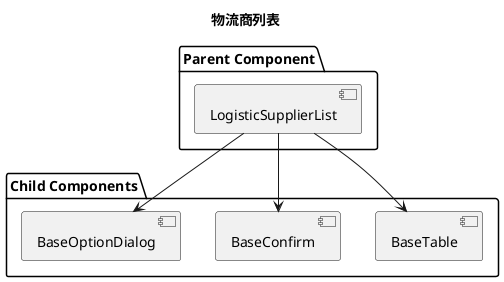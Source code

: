 @startuml
title 物流商列表

package "Parent Component" {
  [LogisticSupplierList]
}

package "Child Components" {
  [BaseTable]
  [BaseConfirm]
  [BaseOptionDialog]
}


[LogisticSupplierList]                     -->       [BaseTable]
[LogisticSupplierList]                     -->       [BaseConfirm]
[LogisticSupplierList]                     -->       [BaseOptionDialog]

@enduml

@startuml
title 海外仓列表

package "Parent Component" {
  [overseaLocationList]
}

package "Child Components" {
  [BaseTable]
  [BaseOptionDialog]
}


[overseaLocationList]                     -->       [BaseTable]
[overseaLocationList]                     -->       [BaseOptionDialog]

note right 
  warehouseAreaList,platformList,labelList与海外仓列表类似
end note

@enduml

title 仓库列表

package "Parent Component" {
  [warehouseList]
}

package "Child Components" {
  [BaseForm]
  [BaseTable]
  [BaseOptionDialog]
}


[overseaLocationList]                     -->       [BaseForm]
[overseaLocationList]                     -->       [BaseTable]
[overseaLocationList]                     -->       [BaseOptionDialog]

note right 
  warehouseAreaList,warehouseList,platformList,labelList与海外仓列表类似
end note

@enduml


@startuml
title 店铺列表

package "Parent Component" {
  [shopList]
}

package "Child Components" {
  [Error]
  [BaseTable]
  [BaseOptionDialog]
}

package "Descendant Components" {
  [BaseTable]
}

[shopList]                     -->       [Error]
[shopList]                     -->       [BaseTable]
[shopList]                     -->       [BaseOptionDialog]

note right
  skuList与shopList类似
end note

@enduml